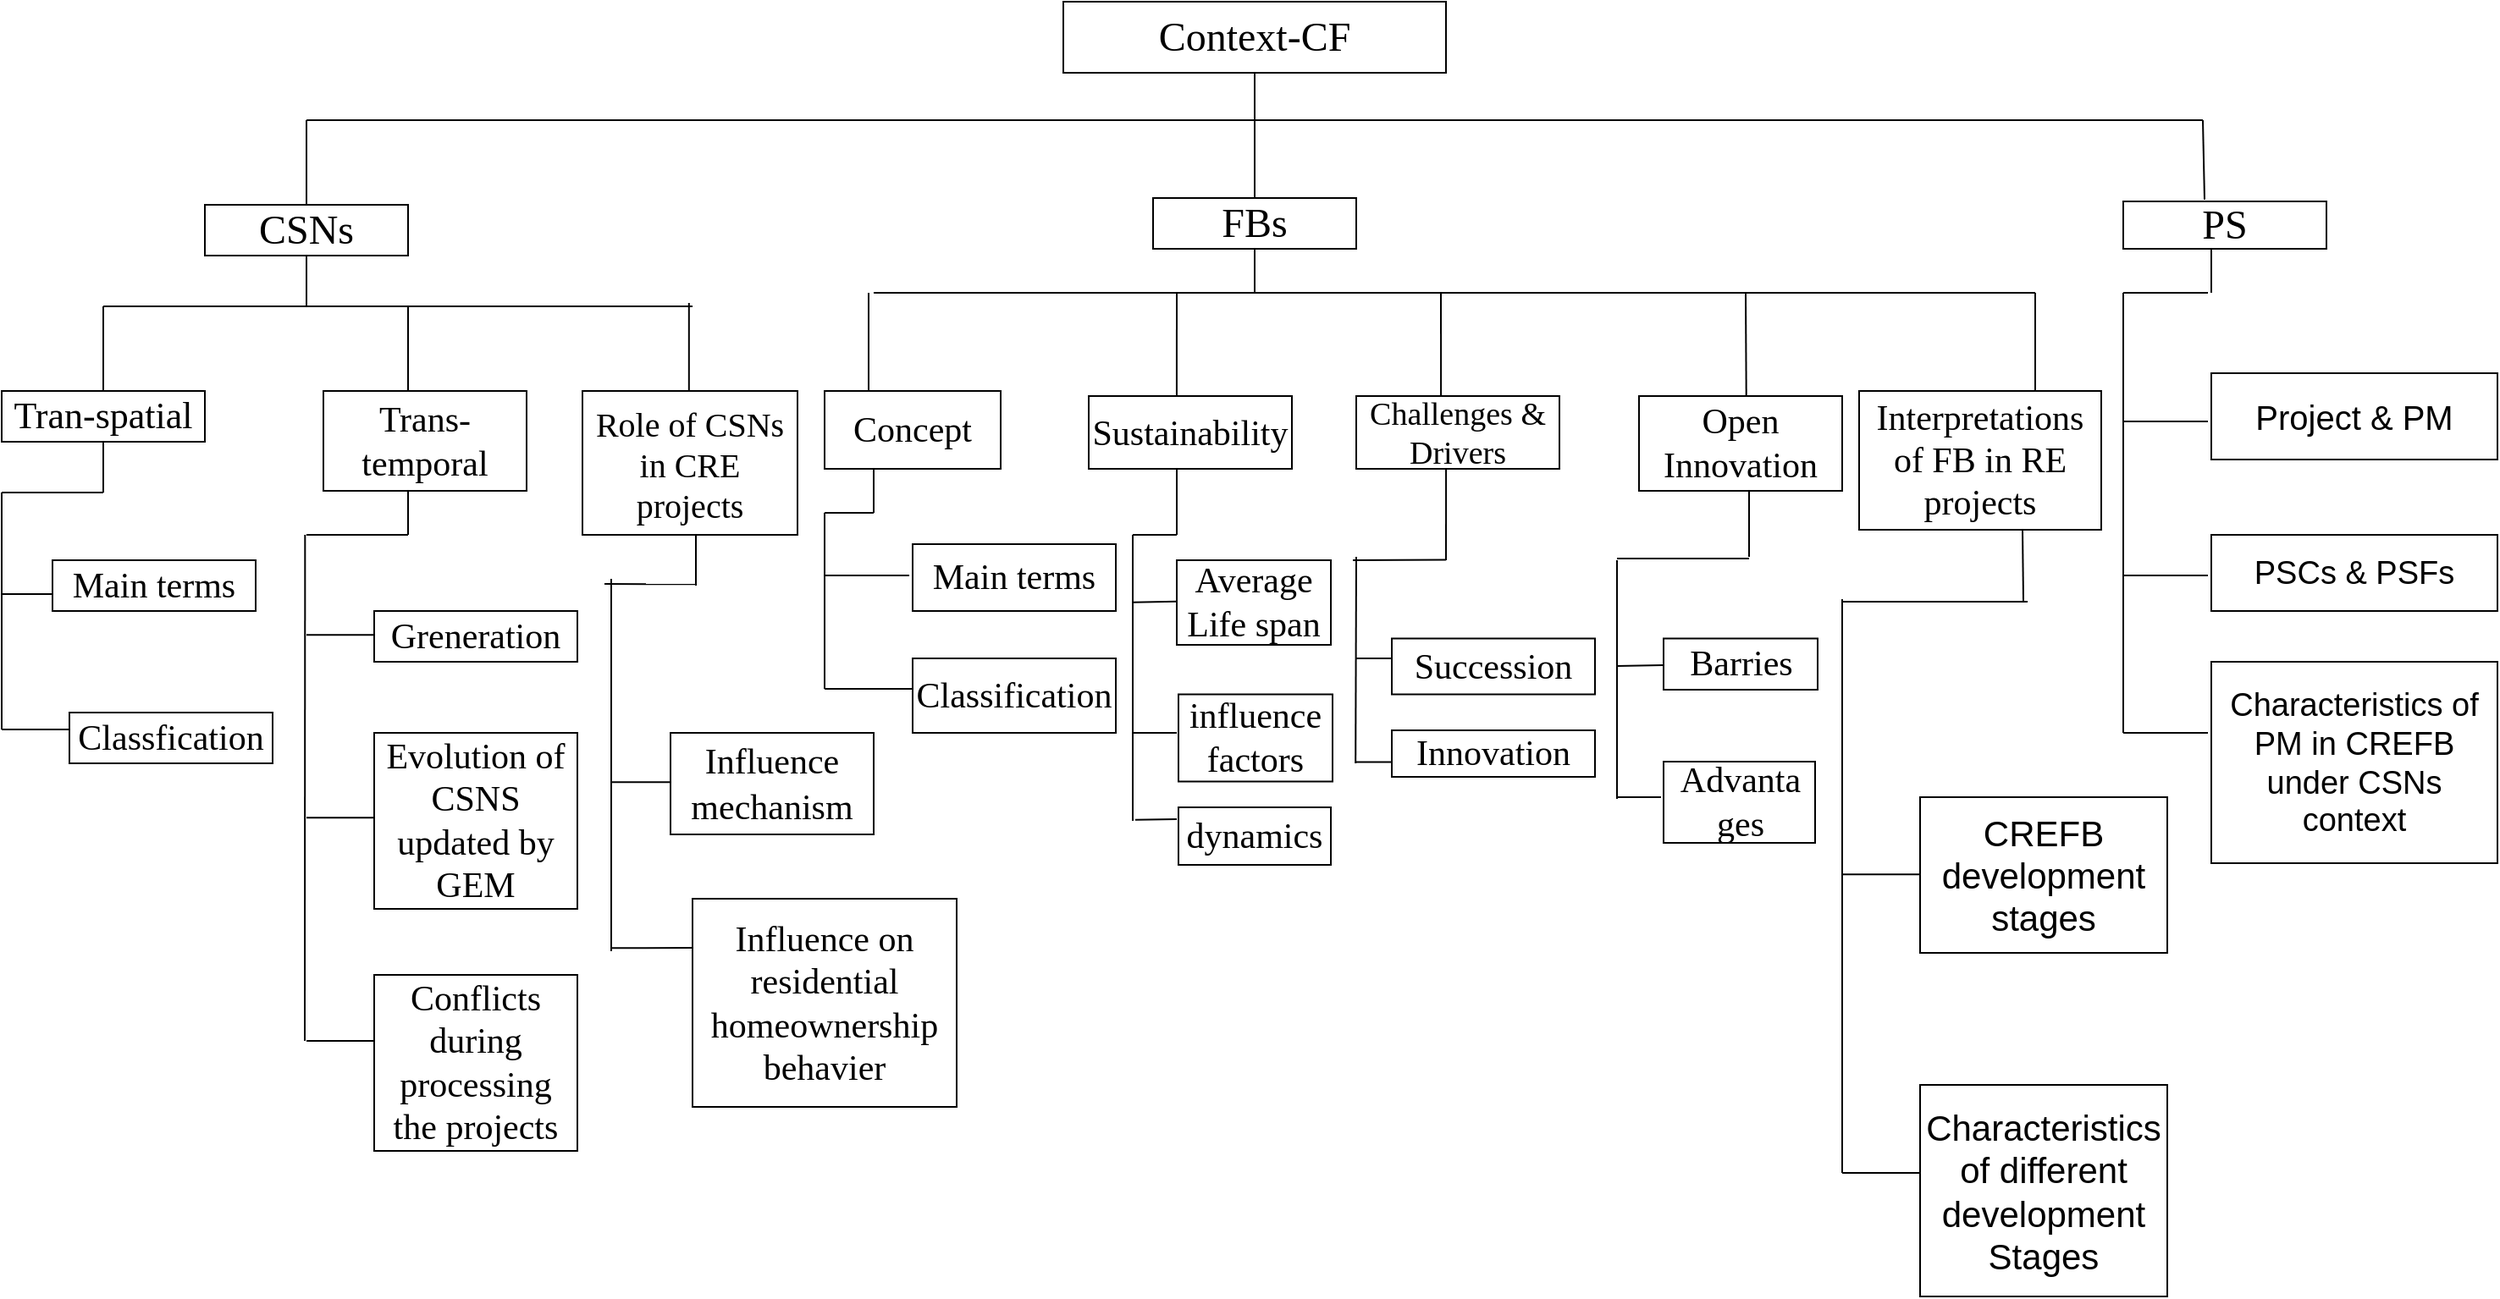 <mxfile version="14.2.4" type="github">
  <diagram id="SPux2bItAPbgXleyWOiZ" name="Page-1">
    <mxGraphModel dx="1480" dy="900" grid="1" gridSize="13" guides="1" tooltips="1" connect="1" arrows="1" fold="1" page="1" pageScale="1" pageWidth="1600" pageHeight="1200" math="0" shadow="0">
      <root>
        <mxCell id="0" />
        <mxCell id="1" parent="0" />
        <mxCell id="3JObdw-ZDe0qhyDWJRWf-1" value="&lt;font style=&quot;font-size: 24px&quot; face=&quot;Times New Roman&quot;&gt;Context-CF&lt;/font&gt;" style="rounded=0;whiteSpace=wrap;html=1;" vertex="1" parent="1">
          <mxGeometry x="687" y="10" width="226" height="42" as="geometry" />
        </mxCell>
        <mxCell id="3JObdw-ZDe0qhyDWJRWf-2" value="" style="endArrow=none;html=1;" edge="1" parent="1">
          <mxGeometry width="50" height="50" relative="1" as="geometry">
            <mxPoint x="800" y="80" as="sourcePoint" />
            <mxPoint x="800" y="52" as="targetPoint" />
          </mxGeometry>
        </mxCell>
        <mxCell id="3JObdw-ZDe0qhyDWJRWf-3" value="" style="endArrow=none;html=1;" edge="1" parent="1">
          <mxGeometry width="50" height="50" relative="1" as="geometry">
            <mxPoint x="1360" y="80" as="sourcePoint" />
            <mxPoint x="240" y="80" as="targetPoint" />
          </mxGeometry>
        </mxCell>
        <mxCell id="3JObdw-ZDe0qhyDWJRWf-5" value="" style="endArrow=none;html=1;" edge="1" parent="1">
          <mxGeometry width="50" height="50" relative="1" as="geometry">
            <mxPoint x="240" y="130" as="sourcePoint" />
            <mxPoint x="240" y="80" as="targetPoint" />
          </mxGeometry>
        </mxCell>
        <mxCell id="3JObdw-ZDe0qhyDWJRWf-8" value="" style="endArrow=none;html=1;" edge="1" parent="1">
          <mxGeometry width="50" height="50" relative="1" as="geometry">
            <mxPoint x="800" y="145" as="sourcePoint" />
            <mxPoint x="800" y="80" as="targetPoint" />
          </mxGeometry>
        </mxCell>
        <mxCell id="3JObdw-ZDe0qhyDWJRWf-9" value="" style="endArrow=none;html=1;exitX=0.4;exitY=-0.038;exitDx=0;exitDy=0;exitPerimeter=0;" edge="1" parent="1" source="3JObdw-ZDe0qhyDWJRWf-52">
          <mxGeometry width="50" height="50" relative="1" as="geometry">
            <mxPoint x="1360" y="120" as="sourcePoint" />
            <mxPoint x="1360" y="80" as="targetPoint" />
          </mxGeometry>
        </mxCell>
        <mxCell id="3JObdw-ZDe0qhyDWJRWf-10" value="&lt;font style=&quot;font-size: 24px&quot; face=&quot;Times New Roman&quot;&gt;CSNs&lt;/font&gt;" style="rounded=0;whiteSpace=wrap;html=1;" vertex="1" parent="1">
          <mxGeometry x="180" y="130" width="120" height="30" as="geometry" />
        </mxCell>
        <mxCell id="3JObdw-ZDe0qhyDWJRWf-11" value="&lt;div align=&quot;justify&quot;&gt;&lt;font style=&quot;font-size: 24px&quot; face=&quot;Times New Roman&quot;&gt;FBs&lt;/font&gt;&lt;/div&gt;" style="rounded=0;whiteSpace=wrap;html=1;" vertex="1" parent="1">
          <mxGeometry x="740" y="126" width="120" height="30" as="geometry" />
        </mxCell>
        <mxCell id="3JObdw-ZDe0qhyDWJRWf-12" value="" style="endArrow=none;html=1;" edge="1" parent="1">
          <mxGeometry width="50" height="50" relative="1" as="geometry">
            <mxPoint x="240" y="190" as="sourcePoint" />
            <mxPoint x="240" y="160" as="targetPoint" />
          </mxGeometry>
        </mxCell>
        <mxCell id="3JObdw-ZDe0qhyDWJRWf-13" value="" style="endArrow=none;html=1;" edge="1" parent="1">
          <mxGeometry width="50" height="50" relative="1" as="geometry">
            <mxPoint x="120" y="190" as="sourcePoint" />
            <mxPoint x="468" y="190" as="targetPoint" />
          </mxGeometry>
        </mxCell>
        <mxCell id="3JObdw-ZDe0qhyDWJRWf-14" value="" style="endArrow=none;html=1;" edge="1" parent="1">
          <mxGeometry width="50" height="50" relative="1" as="geometry">
            <mxPoint x="120" y="240" as="sourcePoint" />
            <mxPoint x="120" y="190" as="targetPoint" />
          </mxGeometry>
        </mxCell>
        <mxCell id="3JObdw-ZDe0qhyDWJRWf-15" value="&lt;font style=&quot;font-size: 22px&quot; face=&quot;Times New Roman&quot;&gt;Tran-spatial&lt;/font&gt;" style="rounded=0;whiteSpace=wrap;html=1;" vertex="1" parent="1">
          <mxGeometry x="60" y="240" width="120" height="30" as="geometry" />
        </mxCell>
        <mxCell id="3JObdw-ZDe0qhyDWJRWf-19" value="" style="endArrow=none;html=1;" edge="1" parent="1">
          <mxGeometry width="50" height="50" relative="1" as="geometry">
            <mxPoint x="120" y="300" as="sourcePoint" />
            <mxPoint x="120" y="270" as="targetPoint" />
          </mxGeometry>
        </mxCell>
        <mxCell id="3JObdw-ZDe0qhyDWJRWf-20" value="" style="endArrow=none;html=1;" edge="1" parent="1">
          <mxGeometry width="50" height="50" relative="1" as="geometry">
            <mxPoint x="60" y="300" as="sourcePoint" />
            <mxPoint x="120" y="300" as="targetPoint" />
          </mxGeometry>
        </mxCell>
        <mxCell id="3JObdw-ZDe0qhyDWJRWf-21" value="" style="endArrow=none;html=1;" edge="1" parent="1">
          <mxGeometry width="50" height="50" relative="1" as="geometry">
            <mxPoint x="60" y="440" as="sourcePoint" />
            <mxPoint x="60" y="300" as="targetPoint" />
          </mxGeometry>
        </mxCell>
        <mxCell id="3JObdw-ZDe0qhyDWJRWf-22" value="" style="endArrow=none;html=1;" edge="1" parent="1">
          <mxGeometry width="50" height="50" relative="1" as="geometry">
            <mxPoint x="60" y="360" as="sourcePoint" />
            <mxPoint x="100" y="360" as="targetPoint" />
          </mxGeometry>
        </mxCell>
        <mxCell id="3JObdw-ZDe0qhyDWJRWf-23" value="" style="endArrow=none;html=1;" edge="1" parent="1">
          <mxGeometry width="50" height="50" relative="1" as="geometry">
            <mxPoint x="60" y="440" as="sourcePoint" />
            <mxPoint x="100" y="440" as="targetPoint" />
          </mxGeometry>
        </mxCell>
        <mxCell id="3JObdw-ZDe0qhyDWJRWf-24" value="&lt;font style=&quot;font-size: 21px&quot; face=&quot;Times New Roman&quot;&gt;Main terms&lt;/font&gt;" style="rounded=0;whiteSpace=wrap;html=1;" vertex="1" parent="1">
          <mxGeometry x="90" y="340" width="120" height="30" as="geometry" />
        </mxCell>
        <mxCell id="3JObdw-ZDe0qhyDWJRWf-25" value="&lt;font style=&quot;font-size: 21px&quot; face=&quot;Times New Roman&quot;&gt;Classfication&lt;/font&gt;" style="rounded=0;whiteSpace=wrap;html=1;" vertex="1" parent="1">
          <mxGeometry x="100" y="430" width="120" height="30" as="geometry" />
        </mxCell>
        <mxCell id="3JObdw-ZDe0qhyDWJRWf-26" value="" style="endArrow=none;html=1;" edge="1" parent="1">
          <mxGeometry width="50" height="50" relative="1" as="geometry">
            <mxPoint x="300" y="240" as="sourcePoint" />
            <mxPoint x="300" y="190" as="targetPoint" />
          </mxGeometry>
        </mxCell>
        <mxCell id="3JObdw-ZDe0qhyDWJRWf-27" value="&lt;font style=&quot;font-size: 21px&quot; face=&quot;Times New Roman&quot;&gt;Trans-temporal&lt;/font&gt;" style="rounded=0;whiteSpace=wrap;html=1;" vertex="1" parent="1">
          <mxGeometry x="250" y="240" width="120" height="59" as="geometry" />
        </mxCell>
        <mxCell id="3JObdw-ZDe0qhyDWJRWf-29" value="&lt;font style=&quot;font-size: 21px&quot; face=&quot;Times New Roman&quot;&gt;Greneration&lt;/font&gt;" style="rounded=0;whiteSpace=wrap;html=1;" vertex="1" parent="1">
          <mxGeometry x="280" y="370" width="120" height="30" as="geometry" />
        </mxCell>
        <mxCell id="3JObdw-ZDe0qhyDWJRWf-30" value="" style="endArrow=none;html=1;" edge="1" parent="1">
          <mxGeometry width="50" height="50" relative="1" as="geometry">
            <mxPoint x="300" y="325" as="sourcePoint" />
            <mxPoint x="300" y="299" as="targetPoint" />
          </mxGeometry>
        </mxCell>
        <mxCell id="3JObdw-ZDe0qhyDWJRWf-31" value="" style="endArrow=none;html=1;" edge="1" parent="1">
          <mxGeometry width="50" height="50" relative="1" as="geometry">
            <mxPoint x="240" y="325" as="sourcePoint" />
            <mxPoint x="300" y="325" as="targetPoint" />
          </mxGeometry>
        </mxCell>
        <mxCell id="3JObdw-ZDe0qhyDWJRWf-32" value="" style="endArrow=none;html=1;" edge="1" parent="1">
          <mxGeometry width="50" height="50" relative="1" as="geometry">
            <mxPoint x="239.17" y="325" as="sourcePoint" />
            <mxPoint x="239" y="624" as="targetPoint" />
          </mxGeometry>
        </mxCell>
        <mxCell id="3JObdw-ZDe0qhyDWJRWf-33" value="&lt;font style=&quot;font-size: 21px&quot; face=&quot;Times New Roman&quot;&gt;Evolution of CSNS updated by GEM&lt;/font&gt;" style="rounded=0;whiteSpace=wrap;html=1;" vertex="1" parent="1">
          <mxGeometry x="280" y="442" width="120" height="104" as="geometry" />
        </mxCell>
        <mxCell id="3JObdw-ZDe0qhyDWJRWf-34" value="&lt;font style=&quot;font-size: 21px&quot; face=&quot;Times New Roman&quot;&gt;Conflicts during processing the projects&lt;/font&gt;" style="rounded=0;whiteSpace=wrap;html=1;" vertex="1" parent="1">
          <mxGeometry x="280" y="585" width="120" height="104" as="geometry" />
        </mxCell>
        <mxCell id="3JObdw-ZDe0qhyDWJRWf-35" value="" style="endArrow=none;html=1;" edge="1" parent="1">
          <mxGeometry width="50" height="50" relative="1" as="geometry">
            <mxPoint x="240" y="384.17" as="sourcePoint" />
            <mxPoint x="280" y="384.17" as="targetPoint" />
          </mxGeometry>
        </mxCell>
        <mxCell id="3JObdw-ZDe0qhyDWJRWf-36" value="" style="endArrow=none;html=1;" edge="1" parent="1">
          <mxGeometry width="50" height="50" relative="1" as="geometry">
            <mxPoint x="240" y="492.17" as="sourcePoint" />
            <mxPoint x="280" y="492.17" as="targetPoint" />
          </mxGeometry>
        </mxCell>
        <mxCell id="3JObdw-ZDe0qhyDWJRWf-38" value="" style="endArrow=none;html=1;" edge="1" parent="1">
          <mxGeometry width="50" height="50" relative="1" as="geometry">
            <mxPoint x="240" y="624" as="sourcePoint" />
            <mxPoint x="280" y="624" as="targetPoint" />
          </mxGeometry>
        </mxCell>
        <mxCell id="3JObdw-ZDe0qhyDWJRWf-40" value="&lt;font style=&quot;font-size: 20px&quot; face=&quot;Times New Roman&quot;&gt;Role of CSNs in CRE projects&lt;/font&gt;" style="rounded=0;whiteSpace=wrap;html=1;" vertex="1" parent="1">
          <mxGeometry x="403" y="240" width="127" height="85" as="geometry" />
        </mxCell>
        <mxCell id="3JObdw-ZDe0qhyDWJRWf-42" value="" style="endArrow=none;html=1;" edge="1" parent="1">
          <mxGeometry width="50" height="50" relative="1" as="geometry">
            <mxPoint x="470" y="355" as="sourcePoint" />
            <mxPoint x="470" y="325" as="targetPoint" />
          </mxGeometry>
        </mxCell>
        <mxCell id="3JObdw-ZDe0qhyDWJRWf-43" value="" style="endArrow=none;html=1;" edge="1" parent="1">
          <mxGeometry width="50" height="50" relative="1" as="geometry">
            <mxPoint x="416" y="354" as="sourcePoint" />
            <mxPoint x="470" y="354.17" as="targetPoint" />
          </mxGeometry>
        </mxCell>
        <mxCell id="3JObdw-ZDe0qhyDWJRWf-44" value="" style="endArrow=none;html=1;" edge="1" parent="1">
          <mxGeometry width="50" height="50" relative="1" as="geometry">
            <mxPoint x="420" y="571" as="sourcePoint" />
            <mxPoint x="420" y="351" as="targetPoint" />
          </mxGeometry>
        </mxCell>
        <mxCell id="3JObdw-ZDe0qhyDWJRWf-45" value="" style="endArrow=none;html=1;" edge="1" parent="1">
          <mxGeometry width="50" height="50" relative="1" as="geometry">
            <mxPoint x="420" y="471.17" as="sourcePoint" />
            <mxPoint x="460" y="471.17" as="targetPoint" />
          </mxGeometry>
        </mxCell>
        <mxCell id="3JObdw-ZDe0qhyDWJRWf-47" value="&lt;div style=&quot;font-size: 21px&quot;&gt;&lt;font style=&quot;font-size: 21px&quot; face=&quot;Times New Roman&quot;&gt;Influence&lt;/font&gt;&lt;/div&gt;&lt;div style=&quot;font-size: 21px&quot;&gt;&lt;font style=&quot;font-size: 21px&quot; face=&quot;Times New Roman&quot;&gt;mechanism&lt;br&gt;&lt;/font&gt;&lt;/div&gt;" style="rounded=0;whiteSpace=wrap;html=1;" vertex="1" parent="1">
          <mxGeometry x="455" y="442" width="120" height="60" as="geometry" />
        </mxCell>
        <mxCell id="3JObdw-ZDe0qhyDWJRWf-48" value="&lt;font style=&quot;font-size: 21px&quot; face=&quot;Times New Roman&quot;&gt;Influence on residential homeownership behavier&lt;/font&gt;" style="rounded=0;whiteSpace=wrap;html=1;" vertex="1" parent="1">
          <mxGeometry x="468" y="540" width="156" height="123" as="geometry" />
        </mxCell>
        <mxCell id="3JObdw-ZDe0qhyDWJRWf-50" value="" style="endArrow=none;html=1;" edge="1" parent="1">
          <mxGeometry width="50" height="50" relative="1" as="geometry">
            <mxPoint x="420" y="569.17" as="sourcePoint" />
            <mxPoint x="468" y="569" as="targetPoint" />
          </mxGeometry>
        </mxCell>
        <mxCell id="3JObdw-ZDe0qhyDWJRWf-51" value="" style="endArrow=none;html=1;" edge="1" parent="1">
          <mxGeometry width="50" height="50" relative="1" as="geometry">
            <mxPoint x="465.91" y="240" as="sourcePoint" />
            <mxPoint x="465.91" y="188" as="targetPoint" />
          </mxGeometry>
        </mxCell>
        <mxCell id="3JObdw-ZDe0qhyDWJRWf-52" value="&lt;font style=&quot;font-size: 24px&quot; face=&quot;Times New Roman&quot;&gt;PS&lt;/font&gt;" style="rounded=0;whiteSpace=wrap;html=1;" vertex="1" parent="1">
          <mxGeometry x="1313" y="128" width="120" height="28" as="geometry" />
        </mxCell>
        <mxCell id="3JObdw-ZDe0qhyDWJRWf-54" value="" style="endArrow=none;html=1;" edge="1" parent="1">
          <mxGeometry width="50" height="50" relative="1" as="geometry">
            <mxPoint x="1365" y="182" as="sourcePoint" />
            <mxPoint x="1365" y="156" as="targetPoint" />
          </mxGeometry>
        </mxCell>
        <mxCell id="3JObdw-ZDe0qhyDWJRWf-56" value="" style="endArrow=none;html=1;" edge="1" parent="1">
          <mxGeometry width="50" height="50" relative="1" as="geometry">
            <mxPoint x="1313" y="182" as="sourcePoint" />
            <mxPoint x="1363" y="182" as="targetPoint" />
          </mxGeometry>
        </mxCell>
        <mxCell id="3JObdw-ZDe0qhyDWJRWf-57" value="" style="endArrow=none;html=1;" edge="1" parent="1">
          <mxGeometry width="50" height="50" relative="1" as="geometry">
            <mxPoint x="1313" y="442" as="sourcePoint" />
            <mxPoint x="1313" y="182" as="targetPoint" />
          </mxGeometry>
        </mxCell>
        <mxCell id="3JObdw-ZDe0qhyDWJRWf-58" value="" style="endArrow=none;html=1;" edge="1" parent="1">
          <mxGeometry width="50" height="50" relative="1" as="geometry">
            <mxPoint x="1313" y="258" as="sourcePoint" />
            <mxPoint x="1363" y="258" as="targetPoint" />
          </mxGeometry>
        </mxCell>
        <mxCell id="3JObdw-ZDe0qhyDWJRWf-59" value="" style="endArrow=none;html=1;" edge="1" parent="1">
          <mxGeometry width="50" height="50" relative="1" as="geometry">
            <mxPoint x="1313" y="349" as="sourcePoint" />
            <mxPoint x="1363" y="349" as="targetPoint" />
          </mxGeometry>
        </mxCell>
        <mxCell id="3JObdw-ZDe0qhyDWJRWf-60" value="" style="endArrow=none;html=1;" edge="1" parent="1">
          <mxGeometry width="50" height="50" relative="1" as="geometry">
            <mxPoint x="1313" y="442" as="sourcePoint" />
            <mxPoint x="1363" y="442" as="targetPoint" />
          </mxGeometry>
        </mxCell>
        <mxCell id="3JObdw-ZDe0qhyDWJRWf-61" value="&lt;font style=&quot;font-size: 20px&quot;&gt;Project &amp;amp; PM&lt;/font&gt;" style="rounded=0;whiteSpace=wrap;html=1;" vertex="1" parent="1">
          <mxGeometry x="1365" y="229.5" width="169" height="51" as="geometry" />
        </mxCell>
        <mxCell id="3JObdw-ZDe0qhyDWJRWf-62" value="&lt;font style=&quot;font-size: 19px&quot;&gt;PSCs &amp;amp; PSFs&lt;/font&gt;" style="rounded=0;whiteSpace=wrap;html=1;" vertex="1" parent="1">
          <mxGeometry x="1365" y="325" width="169" height="45" as="geometry" />
        </mxCell>
        <mxCell id="3JObdw-ZDe0qhyDWJRWf-63" value="&lt;font style=&quot;font-size: 19px&quot;&gt;Characteristics of PM in CREFB under CSNs context&lt;/font&gt;" style="rounded=0;whiteSpace=wrap;html=1;" vertex="1" parent="1">
          <mxGeometry x="1365" y="400" width="169" height="119" as="geometry" />
        </mxCell>
        <mxCell id="3JObdw-ZDe0qhyDWJRWf-64" value="" style="endArrow=none;html=1;" edge="1" parent="1">
          <mxGeometry width="50" height="50" relative="1" as="geometry">
            <mxPoint x="575" y="182" as="sourcePoint" />
            <mxPoint x="1261" y="182" as="targetPoint" />
          </mxGeometry>
        </mxCell>
        <mxCell id="3JObdw-ZDe0qhyDWJRWf-65" value="" style="endArrow=none;html=1;" edge="1" parent="1">
          <mxGeometry width="50" height="50" relative="1" as="geometry">
            <mxPoint x="800" y="182" as="sourcePoint" />
            <mxPoint x="800" y="156" as="targetPoint" />
          </mxGeometry>
        </mxCell>
        <mxCell id="3JObdw-ZDe0qhyDWJRWf-67" value="&lt;font style=&quot;font-size: 21px&quot; face=&quot;Times New Roman&quot;&gt;Concept&lt;/font&gt;" style="rounded=0;whiteSpace=wrap;html=1;" vertex="1" parent="1">
          <mxGeometry x="546" y="240" width="104" height="46" as="geometry" />
        </mxCell>
        <mxCell id="3JObdw-ZDe0qhyDWJRWf-73" value="" style="endArrow=none;html=1;" edge="1" parent="1">
          <mxGeometry width="50" height="50" relative="1" as="geometry">
            <mxPoint x="572" y="240" as="sourcePoint" />
            <mxPoint x="572" y="182" as="targetPoint" />
          </mxGeometry>
        </mxCell>
        <mxCell id="3JObdw-ZDe0qhyDWJRWf-74" value="" style="endArrow=none;html=1;" edge="1" parent="1">
          <mxGeometry width="50" height="50" relative="1" as="geometry">
            <mxPoint x="575" y="312" as="sourcePoint" />
            <mxPoint x="575" y="286" as="targetPoint" />
          </mxGeometry>
        </mxCell>
        <mxCell id="3JObdw-ZDe0qhyDWJRWf-75" value="" style="endArrow=none;html=1;" edge="1" parent="1">
          <mxGeometry width="50" height="50" relative="1" as="geometry">
            <mxPoint x="546" y="312" as="sourcePoint" />
            <mxPoint x="575" y="312" as="targetPoint" />
          </mxGeometry>
        </mxCell>
        <mxCell id="3JObdw-ZDe0qhyDWJRWf-76" value="" style="endArrow=none;html=1;" edge="1" parent="1">
          <mxGeometry width="50" height="50" relative="1" as="geometry">
            <mxPoint x="546" y="416" as="sourcePoint" />
            <mxPoint x="546" y="312" as="targetPoint" />
          </mxGeometry>
        </mxCell>
        <mxCell id="3JObdw-ZDe0qhyDWJRWf-77" value="&lt;font style=&quot;font-size: 21px&quot; face=&quot;Times New Roman&quot;&gt;Main terms&lt;/font&gt;" style="rounded=0;whiteSpace=wrap;html=1;" vertex="1" parent="1">
          <mxGeometry x="598" y="330.5" width="120" height="39.5" as="geometry" />
        </mxCell>
        <mxCell id="3JObdw-ZDe0qhyDWJRWf-80" value="" style="endArrow=none;html=1;" edge="1" parent="1">
          <mxGeometry width="50" height="50" relative="1" as="geometry">
            <mxPoint x="546" y="349" as="sourcePoint" />
            <mxPoint x="596" y="349" as="targetPoint" />
          </mxGeometry>
        </mxCell>
        <mxCell id="3JObdw-ZDe0qhyDWJRWf-81" value="" style="endArrow=none;html=1;" edge="1" parent="1">
          <mxGeometry width="50" height="50" relative="1" as="geometry">
            <mxPoint x="546" y="416" as="sourcePoint" />
            <mxPoint x="598" y="416" as="targetPoint" />
          </mxGeometry>
        </mxCell>
        <mxCell id="3JObdw-ZDe0qhyDWJRWf-82" value="&lt;font style=&quot;font-size: 21px&quot; face=&quot;Times New Roman&quot;&gt;Classification&lt;/font&gt;" style="rounded=0;whiteSpace=wrap;html=1;" vertex="1" parent="1">
          <mxGeometry x="598" y="398" width="120" height="44" as="geometry" />
        </mxCell>
        <mxCell id="3JObdw-ZDe0qhyDWJRWf-83" value="" style="endArrow=none;html=1;exitX=0.433;exitY=0.075;exitDx=0;exitDy=0;exitPerimeter=0;" edge="1" parent="1" source="3JObdw-ZDe0qhyDWJRWf-84">
          <mxGeometry width="50" height="50" relative="1" as="geometry">
            <mxPoint x="754" y="234" as="sourcePoint" />
            <mxPoint x="754" y="182" as="targetPoint" />
          </mxGeometry>
        </mxCell>
        <mxCell id="3JObdw-ZDe0qhyDWJRWf-84" value="&lt;font style=&quot;font-size: 21px&quot; face=&quot;Times New Roman&quot;&gt;Sustainability&lt;/font&gt;" style="rounded=0;whiteSpace=wrap;html=1;" vertex="1" parent="1">
          <mxGeometry x="702" y="243" width="120" height="43" as="geometry" />
        </mxCell>
        <mxCell id="3JObdw-ZDe0qhyDWJRWf-85" value="" style="endArrow=none;html=1;" edge="1" parent="1">
          <mxGeometry width="50" height="50" relative="1" as="geometry">
            <mxPoint x="754" y="325" as="sourcePoint" />
            <mxPoint x="754" y="286" as="targetPoint" />
          </mxGeometry>
        </mxCell>
        <mxCell id="3JObdw-ZDe0qhyDWJRWf-86" value="" style="endArrow=none;html=1;" edge="1" parent="1">
          <mxGeometry width="50" height="50" relative="1" as="geometry">
            <mxPoint x="754" y="325" as="sourcePoint" />
            <mxPoint x="728" y="325" as="targetPoint" />
          </mxGeometry>
        </mxCell>
        <mxCell id="3JObdw-ZDe0qhyDWJRWf-87" value="" style="endArrow=none;html=1;" edge="1" parent="1">
          <mxGeometry width="50" height="50" relative="1" as="geometry">
            <mxPoint x="728" y="494" as="sourcePoint" />
            <mxPoint x="728" y="325" as="targetPoint" />
          </mxGeometry>
        </mxCell>
        <mxCell id="3JObdw-ZDe0qhyDWJRWf-88" value="" style="endArrow=none;html=1;" edge="1" parent="1">
          <mxGeometry width="50" height="50" relative="1" as="geometry">
            <mxPoint x="728" y="364.82" as="sourcePoint" />
            <mxPoint x="754" y="364.41" as="targetPoint" />
          </mxGeometry>
        </mxCell>
        <mxCell id="3JObdw-ZDe0qhyDWJRWf-89" value="" style="endArrow=none;html=1;" edge="1" parent="1">
          <mxGeometry width="50" height="50" relative="1" as="geometry">
            <mxPoint x="728" y="442" as="sourcePoint" />
            <mxPoint x="754" y="442" as="targetPoint" />
          </mxGeometry>
        </mxCell>
        <mxCell id="3JObdw-ZDe0qhyDWJRWf-90" value="" style="endArrow=none;html=1;" edge="1" parent="1">
          <mxGeometry width="50" height="50" relative="1" as="geometry">
            <mxPoint x="729.5" y="493.41" as="sourcePoint" />
            <mxPoint x="754" y="493" as="targetPoint" />
          </mxGeometry>
        </mxCell>
        <mxCell id="3JObdw-ZDe0qhyDWJRWf-91" value="&lt;font style=&quot;font-size: 21px&quot; face=&quot;Times New Roman&quot;&gt;Average Life span&lt;/font&gt;" style="rounded=0;whiteSpace=wrap;html=1;" vertex="1" parent="1">
          <mxGeometry x="754" y="340" width="91" height="50" as="geometry" />
        </mxCell>
        <mxCell id="3JObdw-ZDe0qhyDWJRWf-92" value="&lt;font style=&quot;font-size: 21px&quot; face=&quot;Times New Roman&quot;&gt;influence factors&lt;/font&gt;" style="rounded=0;whiteSpace=wrap;html=1;" vertex="1" parent="1">
          <mxGeometry x="755" y="419.25" width="91" height="51.5" as="geometry" />
        </mxCell>
        <mxCell id="3JObdw-ZDe0qhyDWJRWf-93" value="&lt;font style=&quot;font-size: 21px&quot; face=&quot;Times New Roman&quot;&gt;dynamics&lt;/font&gt;" style="rounded=0;whiteSpace=wrap;html=1;" vertex="1" parent="1">
          <mxGeometry x="755" y="486" width="90" height="34" as="geometry" />
        </mxCell>
        <mxCell id="3JObdw-ZDe0qhyDWJRWf-94" value="" style="endArrow=none;html=1;exitX=0.417;exitY=-0.012;exitDx=0;exitDy=0;exitPerimeter=0;" edge="1" parent="1" source="3JObdw-ZDe0qhyDWJRWf-95">
          <mxGeometry width="50" height="50" relative="1" as="geometry">
            <mxPoint x="910" y="234" as="sourcePoint" />
            <mxPoint x="910" y="182" as="targetPoint" />
          </mxGeometry>
        </mxCell>
        <mxCell id="3JObdw-ZDe0qhyDWJRWf-95" value="&lt;font style=&quot;font-size: 19px&quot; face=&quot;Times New Roman&quot;&gt;Challenges &amp;amp; Drivers&lt;/font&gt;" style="rounded=0;whiteSpace=wrap;html=1;" vertex="1" parent="1">
          <mxGeometry x="860" y="243" width="120" height="43" as="geometry" />
        </mxCell>
        <mxCell id="3JObdw-ZDe0qhyDWJRWf-96" value="" style="endArrow=none;html=1;entryX=0.442;entryY=1;entryDx=0;entryDy=0;entryPerimeter=0;" edge="1" parent="1" target="3JObdw-ZDe0qhyDWJRWf-95">
          <mxGeometry width="50" height="50" relative="1" as="geometry">
            <mxPoint x="913" y="340" as="sourcePoint" />
            <mxPoint x="936" y="340" as="targetPoint" />
          </mxGeometry>
        </mxCell>
        <mxCell id="3JObdw-ZDe0qhyDWJRWf-97" value="" style="endArrow=none;html=1;" edge="1" parent="1">
          <mxGeometry width="50" height="50" relative="1" as="geometry">
            <mxPoint x="858" y="340" as="sourcePoint" />
            <mxPoint x="913" y="339.77" as="targetPoint" />
          </mxGeometry>
        </mxCell>
        <mxCell id="3JObdw-ZDe0qhyDWJRWf-98" value="" style="endArrow=none;html=1;" edge="1" parent="1">
          <mxGeometry width="50" height="50" relative="1" as="geometry">
            <mxPoint x="859.6" y="460" as="sourcePoint" />
            <mxPoint x="860" y="338" as="targetPoint" />
          </mxGeometry>
        </mxCell>
        <mxCell id="3JObdw-ZDe0qhyDWJRWf-99" value="" style="endArrow=none;html=1;" edge="1" parent="1">
          <mxGeometry width="50" height="50" relative="1" as="geometry">
            <mxPoint x="860" y="398" as="sourcePoint" />
            <mxPoint x="884" y="398" as="targetPoint" />
          </mxGeometry>
        </mxCell>
        <mxCell id="3JObdw-ZDe0qhyDWJRWf-100" value="" style="endArrow=none;html=1;" edge="1" parent="1">
          <mxGeometry width="50" height="50" relative="1" as="geometry">
            <mxPoint x="860" y="459.3" as="sourcePoint" />
            <mxPoint x="884" y="459.3" as="targetPoint" />
          </mxGeometry>
        </mxCell>
        <mxCell id="3JObdw-ZDe0qhyDWJRWf-101" value="&lt;font style=&quot;font-size: 21px&quot; face=&quot;Times New Roman&quot;&gt;Succession&lt;/font&gt;" style="rounded=0;whiteSpace=wrap;html=1;" vertex="1" parent="1">
          <mxGeometry x="881" y="386.25" width="120" height="33" as="geometry" />
        </mxCell>
        <mxCell id="3JObdw-ZDe0qhyDWJRWf-102" value="&lt;font style=&quot;font-size: 21px&quot; face=&quot;Times New Roman&quot;&gt;Innovation&lt;/font&gt;" style="rounded=0;whiteSpace=wrap;html=1;" vertex="1" parent="1">
          <mxGeometry x="881" y="440.5" width="120" height="27.5" as="geometry" />
        </mxCell>
        <mxCell id="3JObdw-ZDe0qhyDWJRWf-103" value="" style="endArrow=none;html=1;exitX=0.528;exitY=0.022;exitDx=0;exitDy=0;exitPerimeter=0;" edge="1" parent="1" source="3JObdw-ZDe0qhyDWJRWf-104">
          <mxGeometry width="50" height="50" relative="1" as="geometry">
            <mxPoint x="1090" y="234" as="sourcePoint" />
            <mxPoint x="1090" y="182" as="targetPoint" />
          </mxGeometry>
        </mxCell>
        <mxCell id="3JObdw-ZDe0qhyDWJRWf-104" value="&lt;font style=&quot;font-size: 21px&quot; face=&quot;Times New Roman&quot;&gt;Open Innovation&lt;/font&gt;" style="rounded=0;whiteSpace=wrap;html=1;" vertex="1" parent="1">
          <mxGeometry x="1027" y="243" width="120" height="56" as="geometry" />
        </mxCell>
        <mxCell id="3JObdw-ZDe0qhyDWJRWf-105" value="" style="endArrow=none;html=1;" edge="1" parent="1">
          <mxGeometry width="50" height="50" relative="1" as="geometry">
            <mxPoint x="1092" y="338" as="sourcePoint" />
            <mxPoint x="1092" y="299" as="targetPoint" />
          </mxGeometry>
        </mxCell>
        <mxCell id="3JObdw-ZDe0qhyDWJRWf-106" value="" style="endArrow=none;html=1;" edge="1" parent="1">
          <mxGeometry width="50" height="50" relative="1" as="geometry">
            <mxPoint x="1014" y="339" as="sourcePoint" />
            <mxPoint x="1092" y="339" as="targetPoint" />
          </mxGeometry>
        </mxCell>
        <mxCell id="3JObdw-ZDe0qhyDWJRWf-107" value="" style="endArrow=none;html=1;" edge="1" parent="1">
          <mxGeometry width="50" height="50" relative="1" as="geometry">
            <mxPoint x="1014" y="481" as="sourcePoint" />
            <mxPoint x="1014" y="340" as="targetPoint" />
          </mxGeometry>
        </mxCell>
        <mxCell id="3JObdw-ZDe0qhyDWJRWf-108" value="" style="endArrow=none;html=1;" edge="1" parent="1" target="3JObdw-ZDe0qhyDWJRWf-110">
          <mxGeometry width="50" height="50" relative="1" as="geometry">
            <mxPoint x="1014" y="402.46" as="sourcePoint" />
            <mxPoint x="1040" y="402.46" as="targetPoint" />
          </mxGeometry>
        </mxCell>
        <mxCell id="3JObdw-ZDe0qhyDWJRWf-109" value="" style="endArrow=none;html=1;" edge="1" parent="1">
          <mxGeometry width="50" height="50" relative="1" as="geometry">
            <mxPoint x="1014" y="480" as="sourcePoint" />
            <mxPoint x="1040" y="480" as="targetPoint" />
          </mxGeometry>
        </mxCell>
        <mxCell id="3JObdw-ZDe0qhyDWJRWf-110" value="&lt;font style=&quot;font-size: 21px&quot; face=&quot;Times New Roman&quot;&gt;Barries&lt;/font&gt;" style="rounded=0;whiteSpace=wrap;html=1;" vertex="1" parent="1">
          <mxGeometry x="1041.5" y="386.25" width="91" height="30.25" as="geometry" />
        </mxCell>
        <mxCell id="3JObdw-ZDe0qhyDWJRWf-111" value="&lt;font style=&quot;font-size: 21px&quot; face=&quot;Times New Roman&quot;&gt;Advanta ges&lt;/font&gt;" style="rounded=0;whiteSpace=wrap;html=1;" vertex="1" parent="1">
          <mxGeometry x="1041.5" y="459" width="89.5" height="48" as="geometry" />
        </mxCell>
        <mxCell id="3JObdw-ZDe0qhyDWJRWf-112" value="" style="endArrow=none;html=1;" edge="1" parent="1">
          <mxGeometry width="50" height="50" relative="1" as="geometry">
            <mxPoint x="1261" y="247" as="sourcePoint" />
            <mxPoint x="1261" y="182" as="targetPoint" />
          </mxGeometry>
        </mxCell>
        <mxCell id="3JObdw-ZDe0qhyDWJRWf-113" value="&lt;font style=&quot;font-size: 21px&quot; face=&quot;Times New Roman&quot;&gt;Interpretations of FB in RE projects&lt;/font&gt;" style="rounded=0;whiteSpace=wrap;html=1;" vertex="1" parent="1">
          <mxGeometry x="1157" y="240" width="143" height="82" as="geometry" />
        </mxCell>
        <mxCell id="3JObdw-ZDe0qhyDWJRWf-114" value="" style="endArrow=none;html=1;" edge="1" parent="1">
          <mxGeometry width="50" height="50" relative="1" as="geometry">
            <mxPoint x="1254" y="364" as="sourcePoint" />
            <mxPoint x="1253.5" y="322" as="targetPoint" />
          </mxGeometry>
        </mxCell>
        <mxCell id="3JObdw-ZDe0qhyDWJRWf-115" value="" style="endArrow=none;html=1;" edge="1" parent="1">
          <mxGeometry width="50" height="50" relative="1" as="geometry">
            <mxPoint x="1147" y="364.5" as="sourcePoint" />
            <mxPoint x="1256.5" y="364.5" as="targetPoint" />
          </mxGeometry>
        </mxCell>
        <mxCell id="3JObdw-ZDe0qhyDWJRWf-116" value="" style="endArrow=none;html=1;" edge="1" parent="1">
          <mxGeometry width="50" height="50" relative="1" as="geometry">
            <mxPoint x="1147" y="702" as="sourcePoint" />
            <mxPoint x="1147" y="363" as="targetPoint" />
          </mxGeometry>
        </mxCell>
        <mxCell id="3JObdw-ZDe0qhyDWJRWf-117" value="" style="endArrow=none;html=1;" edge="1" parent="1">
          <mxGeometry width="50" height="50" relative="1" as="geometry">
            <mxPoint x="1147" y="525.66" as="sourcePoint" />
            <mxPoint x="1196" y="525.66" as="targetPoint" />
          </mxGeometry>
        </mxCell>
        <mxCell id="3JObdw-ZDe0qhyDWJRWf-118" value="&lt;font style=&quot;font-size: 21px&quot;&gt;CREFB development stages&lt;/font&gt;" style="rounded=0;whiteSpace=wrap;html=1;" vertex="1" parent="1">
          <mxGeometry x="1193" y="480" width="146" height="92" as="geometry" />
        </mxCell>
        <mxCell id="3JObdw-ZDe0qhyDWJRWf-120" value="" style="endArrow=none;html=1;" edge="1" parent="1">
          <mxGeometry width="50" height="50" relative="1" as="geometry">
            <mxPoint x="1147" y="702" as="sourcePoint" />
            <mxPoint x="1196" y="702" as="targetPoint" />
          </mxGeometry>
        </mxCell>
        <mxCell id="3JObdw-ZDe0qhyDWJRWf-121" value="&lt;font style=&quot;font-size: 21px&quot;&gt;Characteristics of different development Stages&lt;/font&gt;" style="rounded=0;whiteSpace=wrap;html=1;" vertex="1" parent="1">
          <mxGeometry x="1193" y="650" width="146" height="125" as="geometry" />
        </mxCell>
      </root>
    </mxGraphModel>
  </diagram>
</mxfile>
